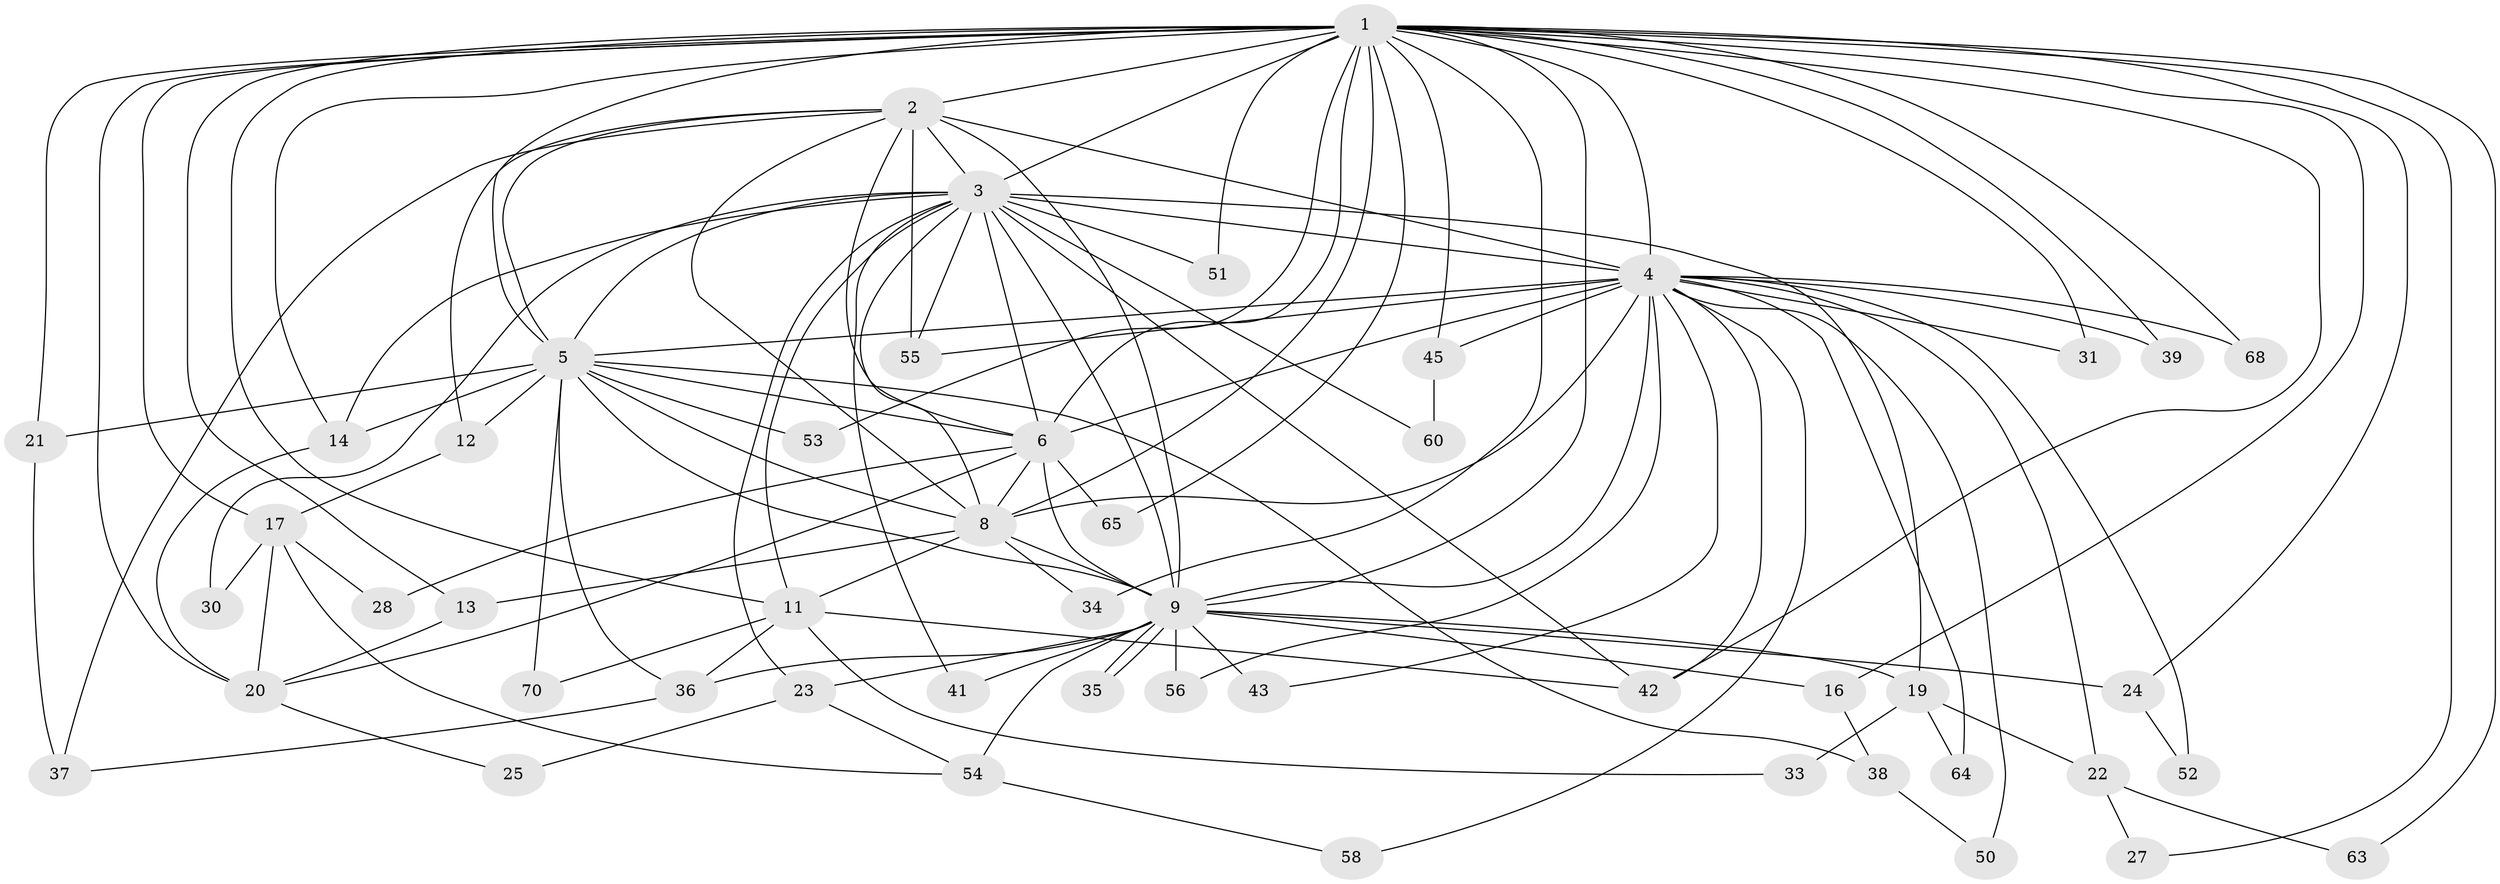 // Generated by graph-tools (version 1.1) at 2025/51/02/27/25 19:51:53]
// undirected, 50 vertices, 123 edges
graph export_dot {
graph [start="1"]
  node [color=gray90,style=filled];
  1 [super="+7"];
  2;
  3 [super="+18"];
  4 [super="+46"];
  5 [super="+26"];
  6 [super="+15"];
  8 [super="+49"];
  9 [super="+10"];
  11 [super="+44"];
  12;
  13 [super="+32"];
  14 [super="+71"];
  16;
  17 [super="+29"];
  19;
  20 [super="+62"];
  21 [super="+47"];
  22;
  23;
  24;
  25;
  27;
  28;
  30;
  31;
  33;
  34 [super="+66"];
  35;
  36 [super="+69"];
  37 [super="+40"];
  38 [super="+48"];
  39;
  41;
  42 [super="+59"];
  43;
  45 [super="+61"];
  50;
  51;
  52;
  53;
  54 [super="+67"];
  55 [super="+57"];
  56;
  58;
  60;
  63;
  64;
  65;
  68;
  70;
  1 -- 2 [weight=2];
  1 -- 3 [weight=2];
  1 -- 4 [weight=2];
  1 -- 5 [weight=2];
  1 -- 6 [weight=2];
  1 -- 8 [weight=3];
  1 -- 9 [weight=4];
  1 -- 11;
  1 -- 13;
  1 -- 14;
  1 -- 17;
  1 -- 21 [weight=2];
  1 -- 24;
  1 -- 27;
  1 -- 31;
  1 -- 39;
  1 -- 42;
  1 -- 45;
  1 -- 51;
  1 -- 53;
  1 -- 63;
  1 -- 65;
  1 -- 68;
  1 -- 34 [weight=2];
  1 -- 16;
  1 -- 20;
  2 -- 3;
  2 -- 4;
  2 -- 5;
  2 -- 6;
  2 -- 8;
  2 -- 9 [weight=2];
  2 -- 12;
  2 -- 37;
  2 -- 55;
  3 -- 4;
  3 -- 5;
  3 -- 6;
  3 -- 8;
  3 -- 9 [weight=2];
  3 -- 11;
  3 -- 19;
  3 -- 23;
  3 -- 42;
  3 -- 51;
  3 -- 55;
  3 -- 60;
  3 -- 41;
  3 -- 30;
  3 -- 14;
  4 -- 5 [weight=2];
  4 -- 6 [weight=2];
  4 -- 8;
  4 -- 9 [weight=2];
  4 -- 22;
  4 -- 31;
  4 -- 39;
  4 -- 43;
  4 -- 45 [weight=2];
  4 -- 50;
  4 -- 52;
  4 -- 55;
  4 -- 56;
  4 -- 58;
  4 -- 64;
  4 -- 68;
  4 -- 42;
  5 -- 6;
  5 -- 8;
  5 -- 9 [weight=2];
  5 -- 12;
  5 -- 14;
  5 -- 21;
  5 -- 38 [weight=2];
  5 -- 53;
  5 -- 70;
  5 -- 36;
  6 -- 8;
  6 -- 9 [weight=2];
  6 -- 28;
  6 -- 65;
  6 -- 20;
  8 -- 9 [weight=2];
  8 -- 13;
  8 -- 34;
  8 -- 11;
  9 -- 23;
  9 -- 35;
  9 -- 35;
  9 -- 36;
  9 -- 41;
  9 -- 43;
  9 -- 56;
  9 -- 16;
  9 -- 19;
  9 -- 24;
  9 -- 54;
  11 -- 33;
  11 -- 70;
  11 -- 36;
  11 -- 42;
  12 -- 17;
  13 -- 20;
  14 -- 20;
  16 -- 38;
  17 -- 28;
  17 -- 20;
  17 -- 54;
  17 -- 30;
  19 -- 22;
  19 -- 33;
  19 -- 64;
  20 -- 25;
  21 -- 37;
  22 -- 27;
  22 -- 63;
  23 -- 25;
  23 -- 54;
  24 -- 52;
  36 -- 37;
  38 -- 50;
  45 -- 60;
  54 -- 58;
}

